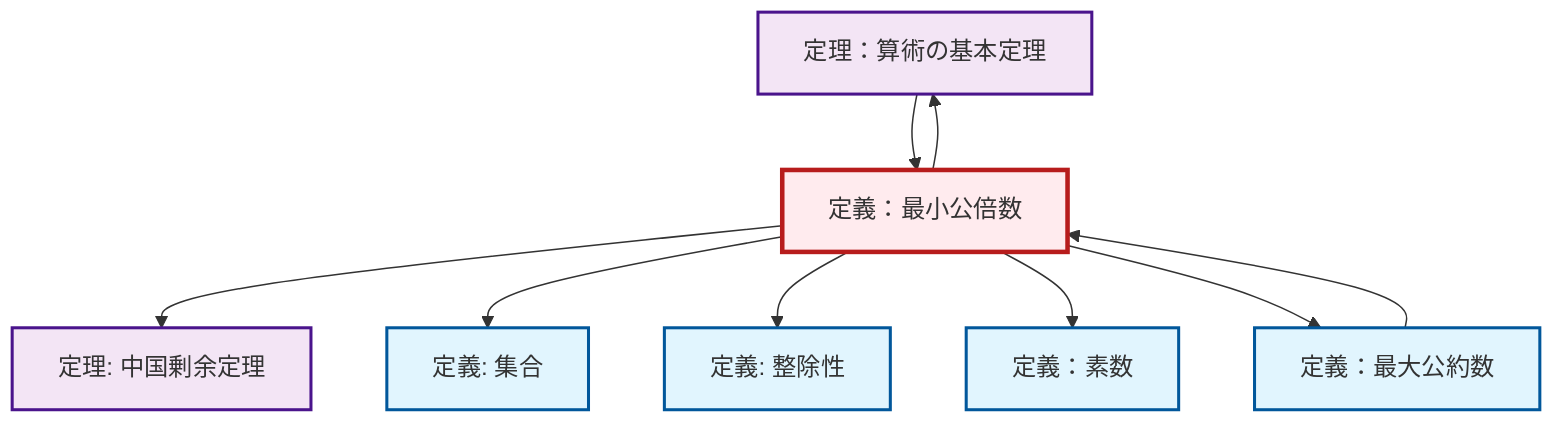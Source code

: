 graph TD
    classDef definition fill:#e1f5fe,stroke:#01579b,stroke-width:2px
    classDef theorem fill:#f3e5f5,stroke:#4a148c,stroke-width:2px
    classDef axiom fill:#fff3e0,stroke:#e65100,stroke-width:2px
    classDef example fill:#e8f5e9,stroke:#1b5e20,stroke-width:2px
    classDef current fill:#ffebee,stroke:#b71c1c,stroke-width:3px
    thm-fundamental-arithmetic["定理：算術の基本定理"]:::theorem
    def-lcm["定義：最小公倍数"]:::definition
    def-prime["定義：素数"]:::definition
    def-gcd["定義：最大公約数"]:::definition
    def-set["定義: 集合"]:::definition
    thm-chinese-remainder["定理: 中国剰余定理"]:::theorem
    def-divisibility["定義: 整除性"]:::definition
    def-lcm --> thm-chinese-remainder
    def-gcd --> def-lcm
    def-lcm --> def-set
    def-lcm --> def-divisibility
    def-lcm --> thm-fundamental-arithmetic
    def-lcm --> def-prime
    def-lcm --> def-gcd
    thm-fundamental-arithmetic --> def-lcm
    class def-lcm current